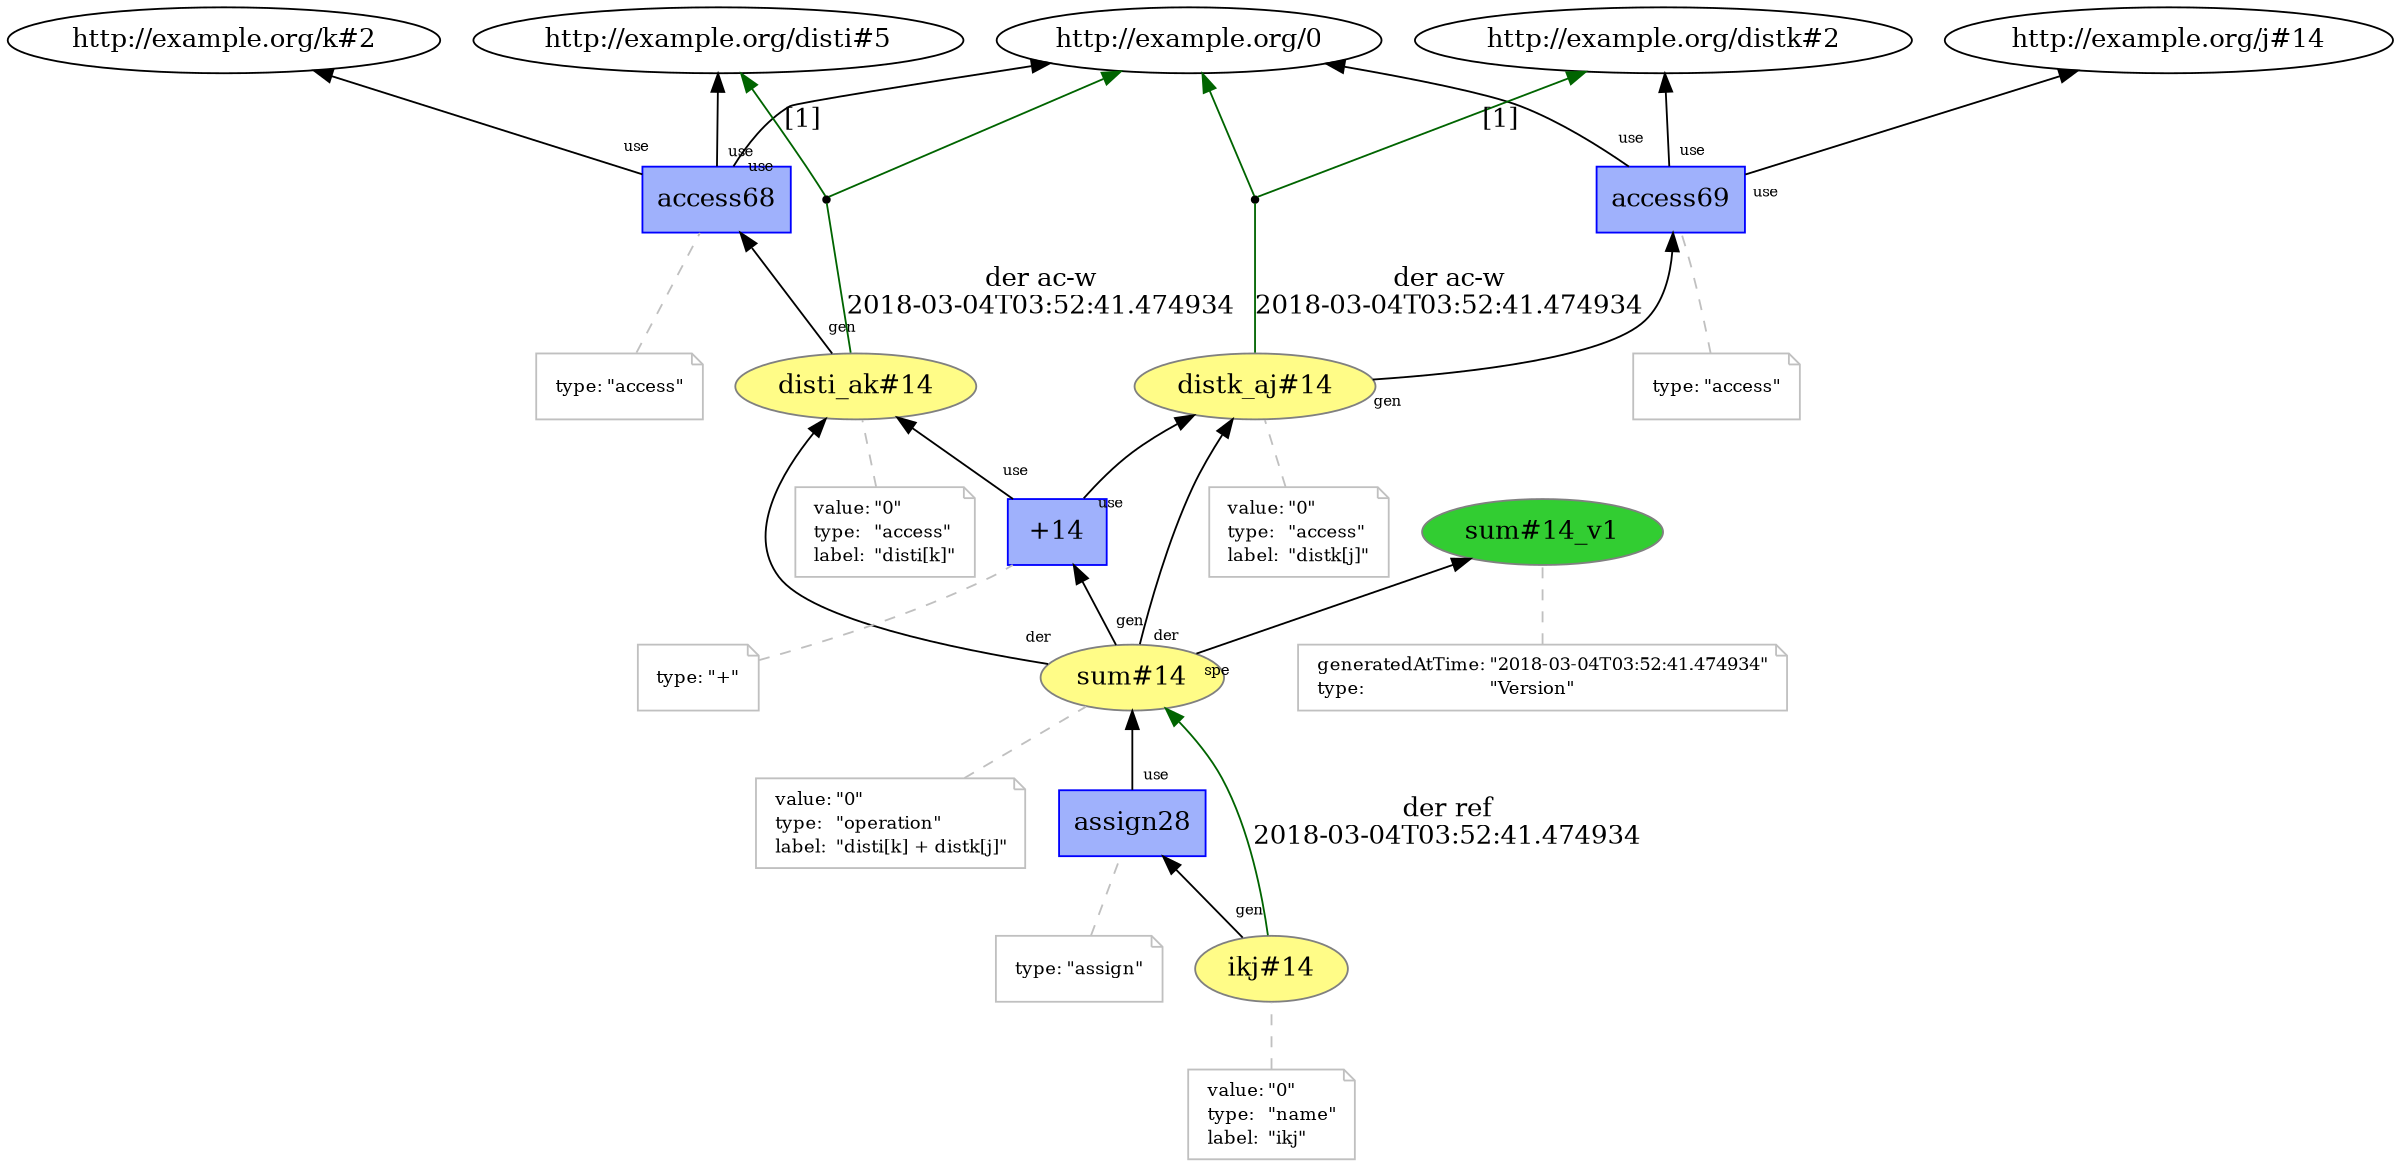 digraph "PROV" { size="16,12"; rankdir="BT";
"http://example.org/disti_ak#14" [fillcolor="#FFFC87",color="#808080",style="filled",label="disti_ak#14",URL="http://example.org/disti_ak#14"]
"-attrs0" [color="gray",shape="note",fontsize="10",fontcolor="black",label=<<TABLE cellpadding="0" border="0">
	<TR>
	    <TD align="left">value:</TD>
	    <TD align="left">&quot;0&quot;</TD>
	</TR>
	<TR>
	    <TD align="left">type:</TD>
	    <TD align="left">&quot;access&quot;</TD>
	</TR>
	<TR>
	    <TD align="left">label:</TD>
	    <TD align="left">&quot;disti[k]&quot;</TD>
	</TR>
</TABLE>>]
"-attrs0" -> "http://example.org/disti_ak#14" [color="gray",style="dashed",arrowhead="none"]
"http://example.org/access68" [fillcolor="#9FB1FC",color="#0000FF",shape="polygon",sides="4",style="filled",label="access68",URL="http://example.org/access68"]
"-attrs1" [color="gray",shape="note",fontsize="10",fontcolor="black",label=<<TABLE cellpadding="0" border="0">
	<TR>
	    <TD align="left">type:</TD>
	    <TD align="left">&quot;access&quot;</TD>
	</TR>
</TABLE>>]
"-attrs1" -> "http://example.org/access68" [color="gray",style="dashed",arrowhead="none"]
"http://example.org/access68" -> "http://example.org/0" [labelfontsize="8",labeldistance="1.5",labelangle="60.0",rotation="20",taillabel="use"]
"bn0" [shape="point",label=""]
"http://example.org/disti_ak#14" -> "bn0" [arrowhead="none",color="darkgreen",label="der ac-w
2018-03-04T03:52:41.474934"]
"bn0" -> "http://example.org/disti#5" [labelfontsize="8",labeldistance="1.5",color="darkgreen",labelangle="60.0",rotation="20",label="[1]"]
"bn0" -> "http://example.org/0" [color="darkgreen"]
"http://example.org/disti_ak#14" -> "http://example.org/access68" [labelfontsize="8",labeldistance="1.5",labelangle="60.0",rotation="20",taillabel="gen"]
"http://example.org/access68" -> "http://example.org/disti#5" [labelfontsize="8",labeldistance="1.5",labelangle="60.0",rotation="20",taillabel="use"]
"http://example.org/access68" -> "http://example.org/k#2" [labelfontsize="8",labeldistance="1.5",labelangle="60.0",rotation="20",taillabel="use"]
"http://example.org/distk_aj#14" [fillcolor="#FFFC87",color="#808080",style="filled",label="distk_aj#14",URL="http://example.org/distk_aj#14"]
"-attrs2" [color="gray",shape="note",fontsize="10",fontcolor="black",label=<<TABLE cellpadding="0" border="0">
	<TR>
	    <TD align="left">value:</TD>
	    <TD align="left">&quot;0&quot;</TD>
	</TR>
	<TR>
	    <TD align="left">type:</TD>
	    <TD align="left">&quot;access&quot;</TD>
	</TR>
	<TR>
	    <TD align="left">label:</TD>
	    <TD align="left">&quot;distk[j]&quot;</TD>
	</TR>
</TABLE>>]
"-attrs2" -> "http://example.org/distk_aj#14" [color="gray",style="dashed",arrowhead="none"]
"http://example.org/access69" [fillcolor="#9FB1FC",color="#0000FF",shape="polygon",sides="4",style="filled",label="access69",URL="http://example.org/access69"]
"-attrs3" [color="gray",shape="note",fontsize="10",fontcolor="black",label=<<TABLE cellpadding="0" border="0">
	<TR>
	    <TD align="left">type:</TD>
	    <TD align="left">&quot;access&quot;</TD>
	</TR>
</TABLE>>]
"-attrs3" -> "http://example.org/access69" [color="gray",style="dashed",arrowhead="none"]
"http://example.org/access69" -> "http://example.org/0" [labelfontsize="8",labeldistance="1.5",labelangle="60.0",rotation="20",taillabel="use"]
"bn1" [shape="point",label=""]
"http://example.org/distk_aj#14" -> "bn1" [arrowhead="none",color="darkgreen",label="der ac-w
2018-03-04T03:52:41.474934"]
"bn1" -> "http://example.org/distk#2" [labelfontsize="8",labeldistance="1.5",color="darkgreen",labelangle="60.0",rotation="20",label="[1]"]
"bn1" -> "http://example.org/0" [color="darkgreen"]
"http://example.org/distk_aj#14" -> "http://example.org/access69" [labelfontsize="8",labeldistance="1.5",labelangle="60.0",rotation="20",taillabel="gen"]
"http://example.org/access69" -> "http://example.org/distk#2" [labelfontsize="8",labeldistance="1.5",labelangle="60.0",rotation="20",taillabel="use"]
"http://example.org/access69" -> "http://example.org/j#14" [labelfontsize="8",labeldistance="1.5",labelangle="60.0",rotation="20",taillabel="use"]
"http://example.org/sum#14" [fillcolor="#FFFC87",color="#808080",style="filled",label="sum#14",URL="http://example.org/sum#14"]
"-attrs4" [color="gray",shape="note",fontsize="10",fontcolor="black",label=<<TABLE cellpadding="0" border="0">
	<TR>
	    <TD align="left">value:</TD>
	    <TD align="left">&quot;0&quot;</TD>
	</TR>
	<TR>
	    <TD align="left">type:</TD>
	    <TD align="left">&quot;operation&quot;</TD>
	</TR>
	<TR>
	    <TD align="left">label:</TD>
	    <TD align="left">&quot;disti[k] + distk[j]&quot;</TD>
	</TR>
</TABLE>>]
"-attrs4" -> "http://example.org/sum#14" [color="gray",style="dashed",arrowhead="none"]
"http://example.org/sum#14_v1" [fillcolor="#32CD32",color="#808080",style="filled",label="sum#14_v1",URL="http://example.org/sum#14_v1"]
"-attrs5" [color="gray",shape="note",fontsize="10",fontcolor="black",label=<<TABLE cellpadding="0" border="0">
	<TR>
	    <TD align="left">generatedAtTime:</TD>
	    <TD align="left">&quot;2018-03-04T03:52:41.474934&quot;</TD>
	</TR>
	<TR>
	    <TD align="left">type:</TD>
	    <TD align="left">&quot;Version&quot;</TD>
	</TR>
</TABLE>>]
"-attrs5" -> "http://example.org/sum#14_v1" [color="gray",style="dashed",arrowhead="none"]
"http://example.org/sum#14" -> "http://example.org/sum#14_v1" [labelfontsize="8",labeldistance="1.5",labelangle="60.0",rotation="20",taillabel="spe"]
"http://example.org/+14" [fillcolor="#9FB1FC",color="#0000FF",shape="polygon",sides="4",style="filled",label="+14",URL="http://example.org/+14"]
"-attrs6" [color="gray",shape="note",fontsize="10",fontcolor="black",label=<<TABLE cellpadding="0" border="0">
	<TR>
	    <TD align="left">type:</TD>
	    <TD align="left">&quot;+&quot;</TD>
	</TR>
</TABLE>>]
"-attrs6" -> "http://example.org/+14" [color="gray",style="dashed",arrowhead="none"]
"http://example.org/+14" -> "http://example.org/disti_ak#14" [labelfontsize="8",labeldistance="1.5",labelangle="60.0",rotation="20",taillabel="use"]
"http://example.org/sum#14" -> "http://example.org/disti_ak#14" [labelfontsize="8",labeldistance="1.5",labelangle="60.0",rotation="20",taillabel="der"]
"http://example.org/+14" -> "http://example.org/distk_aj#14" [labelfontsize="8",labeldistance="1.5",labelangle="60.0",rotation="20",taillabel="use"]
"http://example.org/sum#14" -> "http://example.org/distk_aj#14" [labelfontsize="8",labeldistance="1.5",labelangle="60.0",rotation="20",taillabel="der"]
"http://example.org/sum#14" -> "http://example.org/+14" [labelfontsize="8",labeldistance="1.5",labelangle="60.0",rotation="20",taillabel="gen"]
"http://example.org/ikj#14" [fillcolor="#FFFC87",color="#808080",style="filled",label="ikj#14",URL="http://example.org/ikj#14"]
"-attrs7" [color="gray",shape="note",fontsize="10",fontcolor="black",label=<<TABLE cellpadding="0" border="0">
	<TR>
	    <TD align="left">value:</TD>
	    <TD align="left">&quot;0&quot;</TD>
	</TR>
	<TR>
	    <TD align="left">type:</TD>
	    <TD align="left">&quot;name&quot;</TD>
	</TR>
	<TR>
	    <TD align="left">label:</TD>
	    <TD align="left">&quot;ikj&quot;</TD>
	</TR>
</TABLE>>]
"-attrs7" -> "http://example.org/ikj#14" [color="gray",style="dashed",arrowhead="none"]
"http://example.org/assign28" [fillcolor="#9FB1FC",color="#0000FF",shape="polygon",sides="4",style="filled",label="assign28",URL="http://example.org/assign28"]
"-attrs8" [color="gray",shape="note",fontsize="10",fontcolor="black",label=<<TABLE cellpadding="0" border="0">
	<TR>
	    <TD align="left">type:</TD>
	    <TD align="left">&quot;assign&quot;</TD>
	</TR>
</TABLE>>]
"-attrs8" -> "http://example.org/assign28" [color="gray",style="dashed",arrowhead="none"]
"http://example.org/assign28" -> "http://example.org/sum#14" [labelfontsize="8",labeldistance="1.5",labelangle="60.0",rotation="20",taillabel="use"]
"http://example.org/ikj#14" -> "http://example.org/sum#14" [labelfontsize="8",labeldistance="1.5",color="darkgreen",labelangle="60.0",rotation="20",label="der ref
2018-03-04T03:52:41.474934"]
"http://example.org/ikj#14" -> "http://example.org/assign28" [labelfontsize="8",labeldistance="1.5",labelangle="60.0",rotation="20",taillabel="gen"]
}